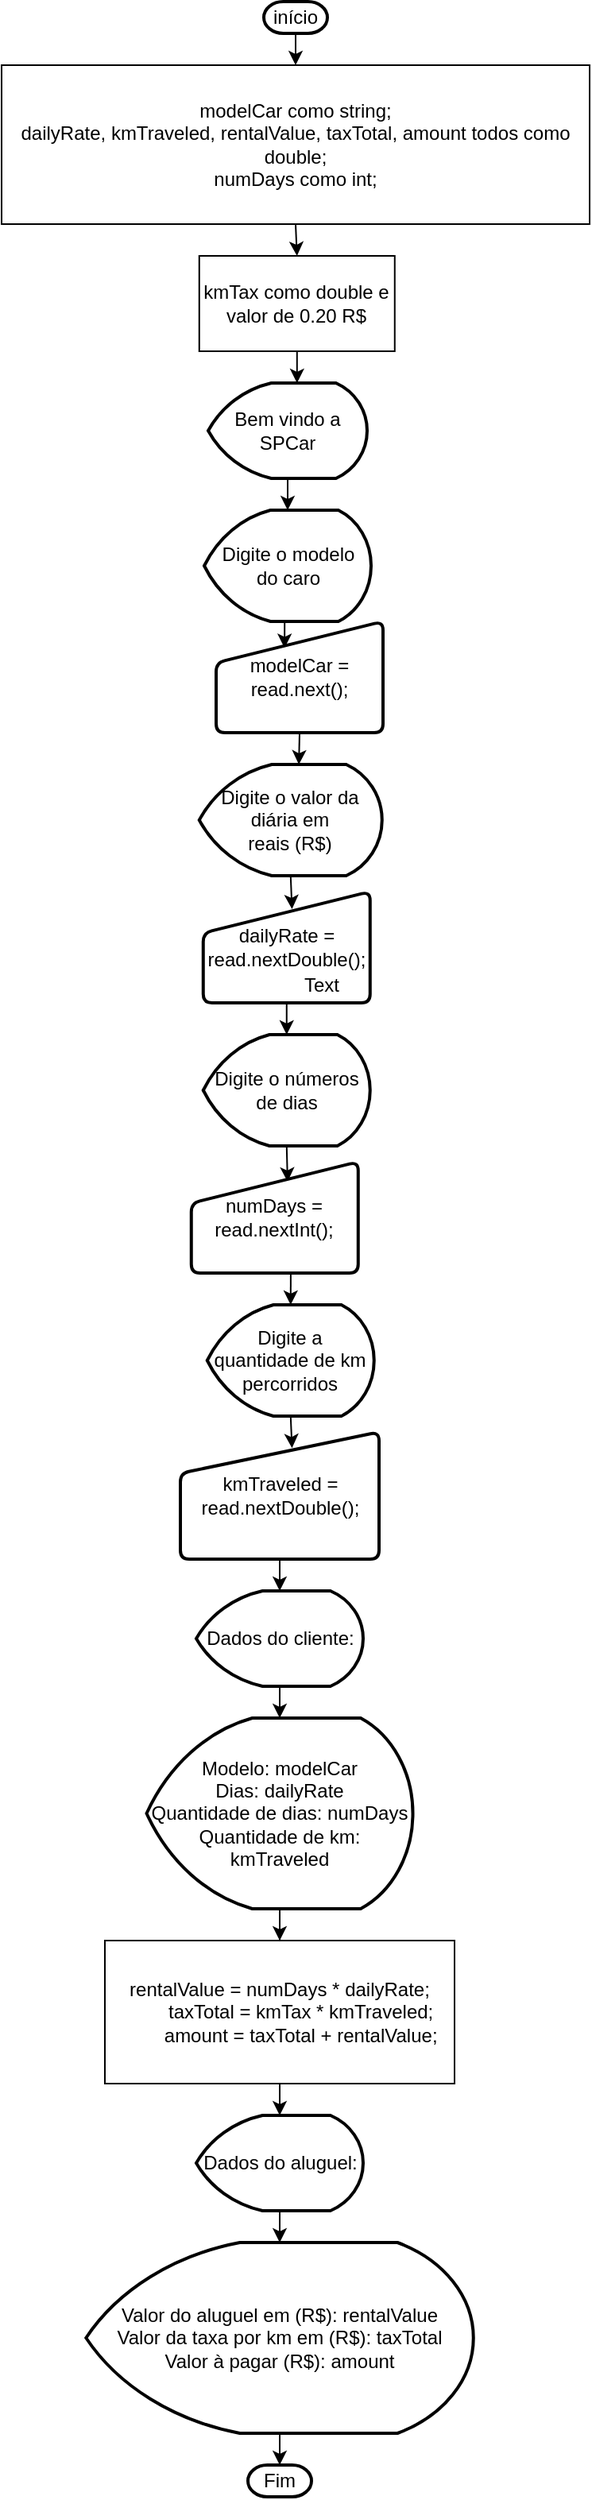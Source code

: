 <mxfile version="15.2.9" type="github"><diagram id="OI1zBCis5aH-qRMnJj1x" name="Page-1"><mxGraphModel dx="1640" dy="425" grid="1" gridSize="10" guides="1" tooltips="1" connect="1" arrows="1" fold="1" page="1" pageScale="1" pageWidth="827" pageHeight="1169" math="0" shadow="0"><root><mxCell id="0"/><mxCell id="1" parent="0"/><mxCell id="PHThJGyf9AkbWQh6FK4m-2" value="&lt;div&gt;modelCar como string;&lt;/div&gt;&lt;div&gt;&lt;span&gt;dailyRate,&amp;nbsp;&lt;/span&gt;&lt;span&gt;kmTraveled,&amp;nbsp;&lt;/span&gt;&lt;span&gt;rentalValue,&lt;/span&gt;&lt;span&gt;&amp;nbsp;taxTotal,&amp;nbsp;&lt;/span&gt;&lt;span&gt;amount todos como double;&lt;br&gt;&lt;/span&gt;&lt;div&gt;&lt;span&gt;numDays como int;&lt;/span&gt;&lt;/div&gt;&lt;/div&gt;" style="rounded=0;whiteSpace=wrap;html=1;" vertex="1" parent="1"><mxGeometry x="-130" y="80" width="370" height="100" as="geometry"/></mxCell><mxCell id="PHThJGyf9AkbWQh6FK4m-23" style="edgeStyle=orthogonalEdgeStyle;rounded=0;orthogonalLoop=1;jettySize=auto;html=1;entryX=0.55;entryY=0;entryDx=0;entryDy=0;entryPerimeter=0;" edge="1" parent="1" source="PHThJGyf9AkbWQh6FK4m-3" target="PHThJGyf9AkbWQh6FK4m-6"><mxGeometry relative="1" as="geometry"/></mxCell><mxCell id="PHThJGyf9AkbWQh6FK4m-3" value="kmTax como double e valor de 0.20 R$" style="rounded=0;whiteSpace=wrap;html=1;" vertex="1" parent="1"><mxGeometry x="-5.62" y="200" width="123" height="60" as="geometry"/></mxCell><mxCell id="PHThJGyf9AkbWQh6FK4m-4" value="" style="endArrow=classic;html=1;exitX=0.5;exitY=1;exitDx=0;exitDy=0;entryX=0.5;entryY=0;entryDx=0;entryDy=0;" edge="1" parent="1" target="PHThJGyf9AkbWQh6FK4m-2"><mxGeometry width="50" height="50" relative="1" as="geometry"><mxPoint x="55" y="60" as="sourcePoint"/><mxPoint x="180" as="targetPoint"/></mxGeometry></mxCell><mxCell id="PHThJGyf9AkbWQh6FK4m-5" value="" style="endArrow=classic;html=1;exitX=0.5;exitY=1;exitDx=0;exitDy=0;entryX=0.5;entryY=0;entryDx=0;entryDy=0;" edge="1" parent="1" source="PHThJGyf9AkbWQh6FK4m-2" target="PHThJGyf9AkbWQh6FK4m-3"><mxGeometry width="50" height="50" relative="1" as="geometry"><mxPoint x="30" y="250" as="sourcePoint"/><mxPoint x="60" y="218" as="targetPoint"/></mxGeometry></mxCell><mxCell id="PHThJGyf9AkbWQh6FK4m-24" style="edgeStyle=orthogonalEdgeStyle;rounded=0;orthogonalLoop=1;jettySize=auto;html=1;exitX=0.5;exitY=1;exitDx=0;exitDy=0;exitPerimeter=0;entryX=0.5;entryY=0;entryDx=0;entryDy=0;entryPerimeter=0;" edge="1" parent="1" source="PHThJGyf9AkbWQh6FK4m-6" target="PHThJGyf9AkbWQh6FK4m-7"><mxGeometry relative="1" as="geometry"/></mxCell><mxCell id="PHThJGyf9AkbWQh6FK4m-6" value="Bem vindo a SPCar" style="strokeWidth=2;html=1;shape=mxgraph.flowchart.display;whiteSpace=wrap;" vertex="1" parent="1"><mxGeometry y="280" width="100" height="60" as="geometry"/></mxCell><mxCell id="PHThJGyf9AkbWQh6FK4m-25" style="edgeStyle=orthogonalEdgeStyle;rounded=0;orthogonalLoop=1;jettySize=auto;html=1;exitX=0.5;exitY=1;exitDx=0;exitDy=0;exitPerimeter=0;entryX=0.41;entryY=0.239;entryDx=0;entryDy=0;entryPerimeter=0;" edge="1" parent="1" source="PHThJGyf9AkbWQh6FK4m-7" target="PHThJGyf9AkbWQh6FK4m-8"><mxGeometry relative="1" as="geometry"/></mxCell><mxCell id="PHThJGyf9AkbWQh6FK4m-7" value="Digite o modelo&lt;br&gt;do caro" style="strokeWidth=2;html=1;shape=mxgraph.flowchart.display;whiteSpace=wrap;" vertex="1" parent="1"><mxGeometry x="-2.5" y="360" width="105" height="70" as="geometry"/></mxCell><mxCell id="PHThJGyf9AkbWQh6FK4m-26" style="edgeStyle=orthogonalEdgeStyle;rounded=0;orthogonalLoop=1;jettySize=auto;html=1;exitX=0.5;exitY=1;exitDx=0;exitDy=0;entryX=0.545;entryY=0;entryDx=0;entryDy=0;entryPerimeter=0;" edge="1" parent="1" source="PHThJGyf9AkbWQh6FK4m-8" target="PHThJGyf9AkbWQh6FK4m-9"><mxGeometry relative="1" as="geometry"/></mxCell><mxCell id="PHThJGyf9AkbWQh6FK4m-8" value="modelCar = read.next();" style="html=1;strokeWidth=2;shape=manualInput;whiteSpace=wrap;rounded=1;size=26;arcSize=11;" vertex="1" parent="1"><mxGeometry x="5" y="430" width="105" height="70" as="geometry"/></mxCell><mxCell id="PHThJGyf9AkbWQh6FK4m-37" style="edgeStyle=orthogonalEdgeStyle;rounded=0;orthogonalLoop=1;jettySize=auto;html=1;exitX=0.5;exitY=1;exitDx=0;exitDy=0;exitPerimeter=0;entryX=0.532;entryY=0.157;entryDx=0;entryDy=0;entryPerimeter=0;" edge="1" parent="1" source="PHThJGyf9AkbWQh6FK4m-9" target="PHThJGyf9AkbWQh6FK4m-10"><mxGeometry relative="1" as="geometry"/></mxCell><mxCell id="PHThJGyf9AkbWQh6FK4m-9" value="Digite o valor da diária em &lt;br&gt;reais (R$)" style="strokeWidth=2;html=1;shape=mxgraph.flowchart.display;whiteSpace=wrap;" vertex="1" parent="1"><mxGeometry x="-5.62" y="520" width="115" height="70" as="geometry"/></mxCell><mxCell id="PHThJGyf9AkbWQh6FK4m-28" style="edgeStyle=orthogonalEdgeStyle;rounded=0;orthogonalLoop=1;jettySize=auto;html=1;exitX=0.5;exitY=1;exitDx=0;exitDy=0;entryX=0.5;entryY=0;entryDx=0;entryDy=0;entryPerimeter=0;" edge="1" parent="1" source="PHThJGyf9AkbWQh6FK4m-10" target="PHThJGyf9AkbWQh6FK4m-11"><mxGeometry relative="1" as="geometry"/></mxCell><mxCell id="PHThJGyf9AkbWQh6FK4m-10" value="dailyRate = read.nextDouble();" style="html=1;strokeWidth=2;shape=manualInput;whiteSpace=wrap;rounded=1;size=26;arcSize=11;" vertex="1" parent="1"><mxGeometry x="-3.12" y="600" width="105" height="70" as="geometry"/></mxCell><mxCell id="PHThJGyf9AkbWQh6FK4m-38" value="Text" style="text;html=1;align=center;verticalAlign=middle;resizable=0;points=[];autosize=1;" vertex="1" parent="PHThJGyf9AkbWQh6FK4m-10"><mxGeometry x="54.12" y="49" width="40" height="20" as="geometry"/></mxCell><mxCell id="PHThJGyf9AkbWQh6FK4m-29" style="edgeStyle=orthogonalEdgeStyle;rounded=0;orthogonalLoop=1;jettySize=auto;html=1;exitX=0.5;exitY=1;exitDx=0;exitDy=0;exitPerimeter=0;entryX=0.577;entryY=0.178;entryDx=0;entryDy=0;entryPerimeter=0;" edge="1" parent="1" source="PHThJGyf9AkbWQh6FK4m-11" target="PHThJGyf9AkbWQh6FK4m-12"><mxGeometry relative="1" as="geometry"><mxPoint x="49" y="850" as="targetPoint"/></mxGeometry></mxCell><mxCell id="PHThJGyf9AkbWQh6FK4m-11" value="Digite o números de dias" style="strokeWidth=2;html=1;shape=mxgraph.flowchart.display;whiteSpace=wrap;" vertex="1" parent="1"><mxGeometry x="-3.12" y="690" width="105" height="70" as="geometry"/></mxCell><mxCell id="PHThJGyf9AkbWQh6FK4m-30" style="edgeStyle=orthogonalEdgeStyle;rounded=0;orthogonalLoop=1;jettySize=auto;html=1;exitX=0.596;exitY=0.986;exitDx=0;exitDy=0;entryX=0.5;entryY=0;entryDx=0;entryDy=0;entryPerimeter=0;exitPerimeter=0;" edge="1" parent="1" source="PHThJGyf9AkbWQh6FK4m-12" target="PHThJGyf9AkbWQh6FK4m-13"><mxGeometry relative="1" as="geometry"/></mxCell><mxCell id="PHThJGyf9AkbWQh6FK4m-12" value="numDays = read.nextInt();" style="html=1;strokeWidth=2;shape=manualInput;whiteSpace=wrap;rounded=1;size=26;arcSize=11;" vertex="1" parent="1"><mxGeometry x="-10.62" y="770" width="105" height="70" as="geometry"/></mxCell><mxCell id="PHThJGyf9AkbWQh6FK4m-31" style="edgeStyle=orthogonalEdgeStyle;rounded=0;orthogonalLoop=1;jettySize=auto;html=1;exitX=0.5;exitY=1;exitDx=0;exitDy=0;exitPerimeter=0;entryX=0.562;entryY=0.127;entryDx=0;entryDy=0;entryPerimeter=0;" edge="1" parent="1" source="PHThJGyf9AkbWQh6FK4m-13" target="PHThJGyf9AkbWQh6FK4m-14"><mxGeometry relative="1" as="geometry"><mxPoint x="52" y="1050" as="targetPoint"/></mxGeometry></mxCell><mxCell id="PHThJGyf9AkbWQh6FK4m-13" value="Digite a quantidade de km percorridos" style="strokeWidth=2;html=1;shape=mxgraph.flowchart.display;whiteSpace=wrap;" vertex="1" parent="1"><mxGeometry x="-0.62" y="860" width="105" height="70" as="geometry"/></mxCell><mxCell id="PHThJGyf9AkbWQh6FK4m-32" style="edgeStyle=orthogonalEdgeStyle;rounded=0;orthogonalLoop=1;jettySize=auto;html=1;exitX=0.5;exitY=1;exitDx=0;exitDy=0;entryX=0.5;entryY=0;entryDx=0;entryDy=0;entryPerimeter=0;" edge="1" parent="1" source="PHThJGyf9AkbWQh6FK4m-14" target="PHThJGyf9AkbWQh6FK4m-18"><mxGeometry relative="1" as="geometry"/></mxCell><mxCell id="PHThJGyf9AkbWQh6FK4m-14" value="kmTraveled = read.nextDouble();" style="html=1;strokeWidth=2;shape=manualInput;whiteSpace=wrap;rounded=1;size=26;arcSize=11;" vertex="1" parent="1"><mxGeometry x="-17.5" y="940" width="125" height="80" as="geometry"/></mxCell><mxCell id="PHThJGyf9AkbWQh6FK4m-15" value="&lt;span&gt;início&lt;/span&gt;" style="strokeWidth=2;html=1;shape=mxgraph.flowchart.terminator;whiteSpace=wrap;" vertex="1" parent="1"><mxGeometry x="35" y="40" width="40" height="20" as="geometry"/></mxCell><mxCell id="PHThJGyf9AkbWQh6FK4m-33" style="edgeStyle=orthogonalEdgeStyle;rounded=0;orthogonalLoop=1;jettySize=auto;html=1;exitX=0.5;exitY=1;exitDx=0;exitDy=0;exitPerimeter=0;" edge="1" parent="1" source="PHThJGyf9AkbWQh6FK4m-18" target="PHThJGyf9AkbWQh6FK4m-19"><mxGeometry relative="1" as="geometry"/></mxCell><mxCell id="PHThJGyf9AkbWQh6FK4m-18" value="Dados do cliente:" style="strokeWidth=2;html=1;shape=mxgraph.flowchart.display;whiteSpace=wrap;" vertex="1" parent="1"><mxGeometry x="-7.5" y="1040" width="105" height="60" as="geometry"/></mxCell><mxCell id="PHThJGyf9AkbWQh6FK4m-34" style="edgeStyle=orthogonalEdgeStyle;rounded=0;orthogonalLoop=1;jettySize=auto;html=1;exitX=0.5;exitY=1;exitDx=0;exitDy=0;exitPerimeter=0;" edge="1" parent="1" source="PHThJGyf9AkbWQh6FK4m-19" target="PHThJGyf9AkbWQh6FK4m-20"><mxGeometry relative="1" as="geometry"/></mxCell><mxCell id="PHThJGyf9AkbWQh6FK4m-19" value="Modelo: modelCar&lt;br&gt;Dias: dailyRate&lt;br&gt;Quantidade de dias: numDays&lt;br&gt;Quantidade de km: kmTraveled" style="strokeWidth=2;html=1;shape=mxgraph.flowchart.display;whiteSpace=wrap;" vertex="1" parent="1"><mxGeometry x="-38.75" y="1120" width="167.5" height="120" as="geometry"/></mxCell><mxCell id="PHThJGyf9AkbWQh6FK4m-35" style="edgeStyle=orthogonalEdgeStyle;rounded=0;orthogonalLoop=1;jettySize=auto;html=1;exitX=0.5;exitY=1;exitDx=0;exitDy=0;" edge="1" parent="1" source="PHThJGyf9AkbWQh6FK4m-20" target="PHThJGyf9AkbWQh6FK4m-22"><mxGeometry relative="1" as="geometry"/></mxCell><mxCell id="PHThJGyf9AkbWQh6FK4m-20" value="&lt;div&gt;rentalValue = numDays * dailyRate;&lt;/div&gt;&lt;div&gt;&amp;nbsp; &amp;nbsp; &amp;nbsp; &amp;nbsp; taxTotal = kmTax * kmTraveled;&lt;/div&gt;&lt;div&gt;&amp;nbsp; &amp;nbsp; &amp;nbsp; &amp;nbsp; amount = taxTotal + rentalValue;&lt;/div&gt;" style="rounded=0;whiteSpace=wrap;html=1;" vertex="1" parent="1"><mxGeometry x="-65" y="1260" width="220" height="90" as="geometry"/></mxCell><mxCell id="PHThJGyf9AkbWQh6FK4m-41" style="edgeStyle=orthogonalEdgeStyle;rounded=0;orthogonalLoop=1;jettySize=auto;html=1;exitX=0.5;exitY=1;exitDx=0;exitDy=0;exitPerimeter=0;entryX=0.5;entryY=0;entryDx=0;entryDy=0;entryPerimeter=0;" edge="1" parent="1" source="PHThJGyf9AkbWQh6FK4m-21" target="PHThJGyf9AkbWQh6FK4m-40"><mxGeometry relative="1" as="geometry"/></mxCell><mxCell id="PHThJGyf9AkbWQh6FK4m-21" value="Valor do aluguel em (R$): rentalValue&lt;br&gt;Valor da taxa por km em (R$): taxTotal&lt;br&gt;Valor à pagar (R$): amount" style="strokeWidth=2;html=1;shape=mxgraph.flowchart.display;whiteSpace=wrap;" vertex="1" parent="1"><mxGeometry x="-76.87" y="1450" width="243.75" height="120" as="geometry"/></mxCell><mxCell id="PHThJGyf9AkbWQh6FK4m-36" style="edgeStyle=orthogonalEdgeStyle;rounded=0;orthogonalLoop=1;jettySize=auto;html=1;exitX=0.5;exitY=1;exitDx=0;exitDy=0;exitPerimeter=0;" edge="1" parent="1" source="PHThJGyf9AkbWQh6FK4m-22" target="PHThJGyf9AkbWQh6FK4m-21"><mxGeometry relative="1" as="geometry"/></mxCell><mxCell id="PHThJGyf9AkbWQh6FK4m-22" value="Dados do aluguel:" style="strokeWidth=2;html=1;shape=mxgraph.flowchart.display;whiteSpace=wrap;" vertex="1" parent="1"><mxGeometry x="-7.5" y="1370" width="105" height="60" as="geometry"/></mxCell><mxCell id="PHThJGyf9AkbWQh6FK4m-40" value="&lt;span&gt;Fim&lt;/span&gt;" style="strokeWidth=2;html=1;shape=mxgraph.flowchart.terminator;whiteSpace=wrap;" vertex="1" parent="1"><mxGeometry x="25" y="1590" width="40" height="20" as="geometry"/></mxCell></root></mxGraphModel></diagram></mxfile>